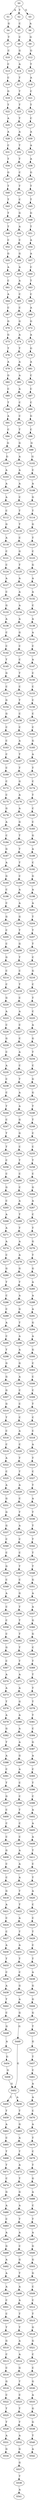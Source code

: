 strict digraph  {
	S0 -> S1 [ label = A ];
	S0 -> S2 [ label = T ];
	S0 -> S3 [ label = G ];
	S1 -> S4 [ label = G ];
	S2 -> S5 [ label = C ];
	S3 -> S6 [ label = A ];
	S4 -> S7 [ label = T ];
	S5 -> S8 [ label = C ];
	S6 -> S9 [ label = G ];
	S7 -> S10 [ label = C ];
	S8 -> S11 [ label = G ];
	S9 -> S12 [ label = G ];
	S10 -> S13 [ label = C ];
	S11 -> S14 [ label = A ];
	S12 -> S15 [ label = T ];
	S13 -> S16 [ label = C ];
	S14 -> S17 [ label = T ];
	S15 -> S18 [ label = A ];
	S16 -> S19 [ label = G ];
	S17 -> S20 [ label = T ];
	S18 -> S21 [ label = C ];
	S19 -> S22 [ label = T ];
	S20 -> S23 [ label = T ];
	S21 -> S24 [ label = T ];
	S22 -> S25 [ label = A ];
	S23 -> S26 [ label = T ];
	S24 -> S27 [ label = C ];
	S25 -> S28 [ label = A ];
	S26 -> S29 [ label = A ];
	S27 -> S30 [ label = A ];
	S28 -> S31 [ label = C ];
	S29 -> S32 [ label = T ];
	S30 -> S33 [ label = A ];
	S31 -> S34 [ label = T ];
	S32 -> S35 [ label = T ];
	S33 -> S36 [ label = A ];
	S34 -> S37 [ label = G ];
	S35 -> S38 [ label = C ];
	S36 -> S39 [ label = G ];
	S37 -> S40 [ label = T ];
	S38 -> S41 [ label = T ];
	S39 -> S42 [ label = T ];
	S40 -> S43 [ label = T ];
	S41 -> S44 [ label = C ];
	S42 -> S45 [ label = T ];
	S43 -> S46 [ label = T ];
	S44 -> S47 [ label = G ];
	S45 -> S48 [ label = G ];
	S46 -> S49 [ label = T ];
	S47 -> S50 [ label = A ];
	S48 -> S51 [ label = T ];
	S49 -> S52 [ label = C ];
	S50 -> S53 [ label = C ];
	S51 -> S54 [ label = A ];
	S52 -> S55 [ label = G ];
	S53 -> S56 [ label = G ];
	S54 -> S57 [ label = A ];
	S55 -> S58 [ label = A ];
	S56 -> S59 [ label = A ];
	S57 -> S60 [ label = C ];
	S58 -> S61 [ label = C ];
	S59 -> S62 [ label = A ];
	S60 -> S63 [ label = T ];
	S61 -> S64 [ label = A ];
	S62 -> S65 [ label = C ];
	S63 -> S66 [ label = C ];
	S64 -> S67 [ label = C ];
	S65 -> S68 [ label = C ];
	S66 -> S69 [ label = A ];
	S67 -> S70 [ label = G ];
	S68 -> S71 [ label = G ];
	S69 -> S72 [ label = G ];
	S70 -> S73 [ label = G ];
	S71 -> S74 [ label = A ];
	S72 -> S75 [ label = A ];
	S73 -> S76 [ label = T ];
	S74 -> S77 [ label = T ];
	S75 -> S78 [ label = G ];
	S76 -> S79 [ label = A ];
	S77 -> S80 [ label = A ];
	S78 -> S81 [ label = A ];
	S79 -> S82 [ label = G ];
	S80 -> S83 [ label = A ];
	S81 -> S84 [ label = C ];
	S82 -> S85 [ label = C ];
	S83 -> S86 [ label = A ];
	S84 -> S87 [ label = C ];
	S85 -> S88 [ label = T ];
	S86 -> S89 [ label = C ];
	S87 -> S90 [ label = C ];
	S88 -> S91 [ label = A ];
	S89 -> S92 [ label = C ];
	S90 -> S93 [ label = G ];
	S91 -> S94 [ label = C ];
	S92 -> S95 [ label = T ];
	S93 -> S96 [ label = C ];
	S94 -> S97 [ label = G ];
	S95 -> S98 [ label = G ];
	S96 -> S99 [ label = G ];
	S97 -> S100 [ label = G ];
	S98 -> S101 [ label = A ];
	S99 -> S102 [ label = G ];
	S100 -> S103 [ label = A ];
	S101 -> S104 [ label = A ];
	S102 -> S105 [ label = C ];
	S103 -> S106 [ label = A ];
	S104 -> S107 [ label = A ];
	S105 -> S108 [ label = A ];
	S106 -> S109 [ label = A ];
	S107 -> S110 [ label = C ];
	S108 -> S111 [ label = G ];
	S109 -> S112 [ label = C ];
	S110 -> S113 [ label = T ];
	S111 -> S114 [ label = T ];
	S112 -> S115 [ label = G ];
	S113 -> S116 [ label = T ];
	S114 -> S117 [ label = G ];
	S115 -> S118 [ label = A ];
	S116 -> S119 [ label = C ];
	S117 -> S120 [ label = T ];
	S118 -> S121 [ label = C ];
	S119 -> S122 [ label = G ];
	S120 -> S123 [ label = C ];
	S121 -> S124 [ label = C ];
	S122 -> S125 [ label = T ];
	S123 -> S126 [ label = G ];
	S124 -> S127 [ label = A ];
	S125 -> S128 [ label = A ];
	S126 -> S129 [ label = A ];
	S127 -> S130 [ label = C ];
	S128 -> S131 [ label = A ];
	S129 -> S132 [ label = A ];
	S130 -> S133 [ label = G ];
	S131 -> S134 [ label = A ];
	S132 -> S135 [ label = C ];
	S133 -> S136 [ label = A ];
	S134 -> S137 [ label = A ];
	S135 -> S138 [ label = A ];
	S136 -> S139 [ label = C ];
	S137 -> S140 [ label = G ];
	S138 -> S141 [ label = A ];
	S139 -> S142 [ label = C ];
	S140 -> S143 [ label = C ];
	S141 -> S144 [ label = C ];
	S142 -> S145 [ label = T ];
	S143 -> S146 [ label = C ];
	S144 -> S147 [ label = A ];
	S145 -> S148 [ label = G ];
	S146 -> S149 [ label = T ];
	S147 -> S150 [ label = C ];
	S148 -> S151 [ label = C ];
	S149 -> S152 [ label = C ];
	S150 -> S153 [ label = C ];
	S151 -> S154 [ label = G ];
	S152 -> S155 [ label = T ];
	S153 -> S156 [ label = C ];
	S154 -> S157 [ label = G ];
	S155 -> S158 [ label = C ];
	S156 -> S159 [ label = C ];
	S157 -> S160 [ label = C ];
	S158 -> S161 [ label = C ];
	S159 -> S162 [ label = C ];
	S160 -> S163 [ label = C ];
	S161 -> S164 [ label = A ];
	S162 -> S165 [ label = G ];
	S163 -> S166 [ label = C ];
	S164 -> S167 [ label = T ];
	S165 -> S168 [ label = A ];
	S166 -> S169 [ label = C ];
	S167 -> S170 [ label = T ];
	S168 -> S171 [ label = T ];
	S169 -> S172 [ label = C ];
	S170 -> S173 [ label = G ];
	S171 -> S174 [ label = C ];
	S172 -> S175 [ label = C ];
	S173 -> S176 [ label = A ];
	S174 -> S177 [ label = T ];
	S175 -> S178 [ label = G ];
	S176 -> S179 [ label = A ];
	S177 -> S180 [ label = C ];
	S178 -> S181 [ label = A ];
	S179 -> S182 [ label = G ];
	S180 -> S183 [ label = C ];
	S181 -> S184 [ label = C ];
	S182 -> S185 [ label = T ];
	S183 -> S186 [ label = G ];
	S184 -> S187 [ label = G ];
	S185 -> S188 [ label = T ];
	S186 -> S189 [ label = A ];
	S187 -> S190 [ label = A ];
	S188 -> S191 [ label = T ];
	S189 -> S192 [ label = C ];
	S190 -> S193 [ label = G ];
	S191 -> S194 [ label = C ];
	S192 -> S195 [ label = G ];
	S193 -> S196 [ label = C ];
	S194 -> S197 [ label = A ];
	S195 -> S198 [ label = A ];
	S196 -> S199 [ label = C ];
	S197 -> S200 [ label = A ];
	S198 -> S201 [ label = A ];
	S199 -> S202 [ label = G ];
	S200 -> S203 [ label = G ];
	S201 -> S204 [ label = T ];
	S202 -> S205 [ label = C ];
	S203 -> S206 [ label = T ];
	S204 -> S207 [ label = T ];
	S205 -> S208 [ label = C ];
	S206 -> S209 [ label = G ];
	S207 -> S210 [ label = T ];
	S208 -> S211 [ label = G ];
	S209 -> S212 [ label = T ];
	S210 -> S213 [ label = C ];
	S211 -> S214 [ label = C ];
	S212 -> S215 [ label = C ];
	S213 -> S216 [ label = G ];
	S214 -> S217 [ label = C ];
	S215 -> S218 [ label = T ];
	S216 -> S219 [ label = C ];
	S217 -> S220 [ label = G ];
	S218 -> S221 [ label = C ];
	S219 -> S222 [ label = T ];
	S220 -> S223 [ label = A ];
	S221 -> S224 [ label = A ];
	S222 -> S225 [ label = C ];
	S223 -> S226 [ label = C ];
	S224 -> S227 [ label = C ];
	S225 -> S228 [ label = A ];
	S226 -> S229 [ label = G ];
	S227 -> S230 [ label = C ];
	S228 -> S231 [ label = G ];
	S229 -> S232 [ label = C ];
	S230 -> S233 [ label = A ];
	S231 -> S234 [ label = T ];
	S232 -> S235 [ label = A ];
	S233 -> S236 [ label = C ];
	S234 -> S237 [ label = C ];
	S235 -> S238 [ label = C ];
	S236 -> S239 [ label = T ];
	S237 -> S240 [ label = G ];
	S238 -> S241 [ label = C ];
	S239 -> S242 [ label = A ];
	S240 -> S243 [ label = G ];
	S241 -> S244 [ label = T ];
	S242 -> S245 [ label = A ];
	S243 -> S246 [ label = T ];
	S244 -> S247 [ label = C ];
	S245 -> S248 [ label = G ];
	S246 -> S249 [ label = T ];
	S247 -> S250 [ label = T ];
	S248 -> S251 [ label = G ];
	S249 -> S252 [ label = C ];
	S250 -> S253 [ label = T ];
	S251 -> S254 [ label = C ];
	S252 -> S255 [ label = C ];
	S253 -> S256 [ label = C ];
	S254 -> S257 [ label = T ];
	S255 -> S258 [ label = T ];
	S256 -> S259 [ label = C ];
	S257 -> S260 [ label = C ];
	S258 -> S261 [ label = C ];
	S259 -> S262 [ label = G ];
	S260 -> S263 [ label = C ];
	S261 -> S264 [ label = G ];
	S262 -> S265 [ label = C ];
	S263 -> S266 [ label = A ];
	S264 -> S267 [ label = A ];
	S265 -> S268 [ label = A ];
	S266 -> S269 [ label = T ];
	S267 -> S270 [ label = C ];
	S268 -> S271 [ label = A ];
	S269 -> S272 [ label = T ];
	S270 -> S273 [ label = T ];
	S271 -> S274 [ label = A ];
	S272 -> S275 [ label = A ];
	S273 -> S276 [ label = G ];
	S274 -> S277 [ label = C ];
	S275 -> S278 [ label = A ];
	S276 -> S279 [ label = T ];
	S277 -> S280 [ label = G ];
	S278 -> S281 [ label = G ];
	S279 -> S282 [ label = G ];
	S280 -> S283 [ label = T ];
	S281 -> S284 [ label = T ];
	S282 -> S285 [ label = A ];
	S283 -> S286 [ label = C ];
	S284 -> S287 [ label = A ];
	S285 -> S288 [ label = A ];
	S286 -> S289 [ label = C ];
	S287 -> S290 [ label = G ];
	S288 -> S291 [ label = A ];
	S289 -> S292 [ label = A ];
	S290 -> S293 [ label = T ];
	S291 -> S294 [ label = G ];
	S292 -> S295 [ label = C ];
	S293 -> S296 [ label = A ];
	S294 -> S297 [ label = A ];
	S295 -> S298 [ label = T ];
	S296 -> S299 [ label = A ];
	S297 -> S300 [ label = G ];
	S298 -> S301 [ label = G ];
	S299 -> S302 [ label = G ];
	S300 -> S303 [ label = C ];
	S301 -> S304 [ label = G ];
	S302 -> S305 [ label = A ];
	S303 -> S306 [ label = C ];
	S304 -> S307 [ label = G ];
	S305 -> S308 [ label = C ];
	S306 -> S309 [ label = C ];
	S307 -> S310 [ label = G ];
	S308 -> S311 [ label = C ];
	S309 -> S312 [ label = T ];
	S310 -> S313 [ label = T ];
	S311 -> S314 [ label = C ];
	S312 -> S315 [ label = C ];
	S313 -> S316 [ label = C ];
	S314 -> S317 [ label = A ];
	S315 -> S318 [ label = C ];
	S316 -> S319 [ label = C ];
	S317 -> S320 [ label = C ];
	S318 -> S321 [ label = A ];
	S319 -> S322 [ label = A ];
	S320 -> S323 [ label = T ];
	S321 -> S324 [ label = T ];
	S322 -> S325 [ label = C ];
	S323 -> S326 [ label = T ];
	S324 -> S327 [ label = C ];
	S325 -> S328 [ label = A ];
	S326 -> S329 [ label = A ];
	S327 -> S330 [ label = T ];
	S328 -> S331 [ label = G ];
	S329 -> S332 [ label = C ];
	S330 -> S333 [ label = A ];
	S331 -> S334 [ label = G ];
	S332 -> S335 [ label = T ];
	S333 -> S336 [ label = T ];
	S334 -> S337 [ label = G ];
	S335 -> S338 [ label = A ];
	S336 -> S339 [ label = T ];
	S337 -> S340 [ label = C ];
	S338 -> S341 [ label = C ];
	S339 -> S342 [ label = T ];
	S340 -> S343 [ label = C ];
	S341 -> S344 [ label = C ];
	S342 -> S345 [ label = T ];
	S343 -> S346 [ label = G ];
	S344 -> S347 [ label = T ];
	S345 -> S348 [ label = T ];
	S346 -> S349 [ label = C ];
	S347 -> S350 [ label = C ];
	S348 -> S351 [ label = G ];
	S349 -> S352 [ label = A ];
	S350 -> S353 [ label = G ];
	S351 -> S354 [ label = A ];
	S352 -> S355 [ label = C ];
	S353 -> S356 [ label = T ];
	S354 -> S357 [ label = A ];
	S355 -> S358 [ label = C ];
	S356 -> S359 [ label = T ];
	S357 -> S360 [ label = G ];
	S358 -> S361 [ label = C ];
	S359 -> S362 [ label = T ];
	S360 -> S363 [ label = G ];
	S361 -> S364 [ label = G ];
	S362 -> S365 [ label = T ];
	S363 -> S366 [ label = C ];
	S364 -> S367 [ label = C ];
	S365 -> S368 [ label = T ];
	S366 -> S369 [ label = T ];
	S367 -> S370 [ label = A ];
	S368 -> S371 [ label = A ];
	S369 -> S372 [ label = T ];
	S370 -> S373 [ label = A ];
	S371 -> S374 [ label = A ];
	S372 -> S375 [ label = T ];
	S373 -> S376 [ label = T ];
	S374 -> S377 [ label = G ];
	S375 -> S378 [ label = T ];
	S376 -> S379 [ label = A ];
	S377 -> S380 [ label = A ];
	S378 -> S381 [ label = T ];
	S379 -> S382 [ label = G ];
	S380 -> S383 [ label = A ];
	S381 -> S384 [ label = C ];
	S382 -> S385 [ label = T ];
	S383 -> S386 [ label = A ];
	S384 -> S387 [ label = G ];
	S385 -> S388 [ label = A ];
	S386 -> S389 [ label = G ];
	S387 -> S390 [ label = A ];
	S388 -> S391 [ label = C ];
	S389 -> S392 [ label = A ];
	S390 -> S393 [ label = C ];
	S391 -> S394 [ label = T ];
	S392 -> S395 [ label = C ];
	S393 -> S396 [ label = T ];
	S394 -> S397 [ label = G ];
	S395 -> S398 [ label = C ];
	S396 -> S399 [ label = C ];
	S397 -> S400 [ label = C ];
	S398 -> S401 [ label = T ];
	S399 -> S402 [ label = A ];
	S400 -> S403 [ label = C ];
	S401 -> S404 [ label = C ];
	S402 -> S405 [ label = A ];
	S403 -> S406 [ label = C ];
	S404 -> S407 [ label = C ];
	S405 -> S408 [ label = A ];
	S406 -> S409 [ label = G ];
	S407 -> S410 [ label = A ];
	S408 -> S411 [ label = T ];
	S409 -> S412 [ label = C ];
	S410 -> S413 [ label = A ];
	S411 -> S414 [ label = C ];
	S412 -> S415 [ label = C ];
	S413 -> S416 [ label = A ];
	S414 -> S417 [ label = T ];
	S415 -> S418 [ label = G ];
	S416 -> S419 [ label = T ];
	S417 -> S420 [ label = A ];
	S418 -> S421 [ label = A ];
	S419 -> S422 [ label = T ];
	S420 -> S423 [ label = C ];
	S421 -> S424 [ label = C ];
	S422 -> S425 [ label = A ];
	S423 -> S426 [ label = C ];
	S424 -> S427 [ label = C ];
	S425 -> S428 [ label = T ];
	S426 -> S429 [ label = T ];
	S427 -> S430 [ label = A ];
	S428 -> S431 [ label = A ];
	S429 -> S432 [ label = C ];
	S430 -> S433 [ label = T ];
	S431 -> S434 [ label = T ];
	S432 -> S435 [ label = T ];
	S433 -> S436 [ label = C ];
	S434 -> S437 [ label = C ];
	S435 -> S438 [ label = A ];
	S436 -> S439 [ label = A ];
	S437 -> S440 [ label = G ];
	S438 -> S441 [ label = G ];
	S439 -> S442 [ label = T ];
	S440 -> S443 [ label = A ];
	S441 -> S444 [ label = G ];
	S442 -> S445 [ label = C ];
	S443 -> S446 [ label = G ];
	S444 -> S447 [ label = G ];
	S445 -> S448 [ label = G ];
	S446 -> S449 [ label = G ];
	S447 -> S450 [ label = T ];
	S448 -> S451 [ label = A ];
	S449 -> S452 [ label = G ];
	S450 -> S453 [ label = G ];
	S451 -> S454 [ label = G ];
	S452 -> S455 [ label = C ];
	S452 -> S456 [ label = A ];
	S453 -> S457 [ label = T ];
	S454 -> S458 [ label = G ];
	S455 -> S459 [ label = T ];
	S456 -> S460 [ label = T ];
	S457 -> S461 [ label = C ];
	S458 -> S452 [ label = G ];
	S459 -> S462 [ label = A ];
	S460 -> S463 [ label = G ];
	S461 -> S464 [ label = A ];
	S462 -> S465 [ label = C ];
	S463 -> S466 [ label = A ];
	S464 -> S467 [ label = A ];
	S465 -> S468 [ label = T ];
	S466 -> S469 [ label = T ];
	S467 -> S470 [ label = C ];
	S468 -> S471 [ label = T ];
	S469 -> S472 [ label = A ];
	S470 -> S473 [ label = A ];
	S471 -> S474 [ label = C ];
	S472 -> S475 [ label = T ];
	S473 -> S476 [ label = T ];
	S474 -> S477 [ label = G ];
	S475 -> S478 [ label = G ];
	S476 -> S479 [ label = C ];
	S477 -> S480 [ label = A ];
	S478 -> S481 [ label = A ];
	S479 -> S482 [ label = T ];
	S480 -> S483 [ label = C ];
	S481 -> S484 [ label = T ];
	S482 -> S485 [ label = G ];
	S483 -> S486 [ label = A ];
	S484 -> S487 [ label = A ];
	S485 -> S488 [ label = A ];
	S486 -> S489 [ label = G ];
	S487 -> S490 [ label = C ];
	S488 -> S491 [ label = C ];
	S489 -> S492 [ label = A ];
	S490 -> S493 [ label = G ];
	S491 -> S494 [ label = T ];
	S492 -> S495 [ label = A ];
	S493 -> S496 [ label = T ];
	S494 -> S497 [ label = A ];
	S495 -> S498 [ label = A ];
	S496 -> S499 [ label = A ];
	S497 -> S500 [ label = G ];
	S498 -> S501 [ label = C ];
	S499 -> S502 [ label = A ];
	S500 -> S503 [ label = G ];
	S501 -> S504 [ label = C ];
	S502 -> S505 [ label = T ];
	S503 -> S506 [ label = G ];
	S504 -> S507 [ label = T ];
	S505 -> S508 [ label = T ];
	S506 -> S509 [ label = C ];
	S507 -> S510 [ label = G ];
	S508 -> S511 [ label = A ];
	S509 -> S512 [ label = C ];
	S510 -> S513 [ label = C ];
	S511 -> S514 [ label = A ];
	S512 -> S515 [ label = T ];
	S513 -> S516 [ label = C ];
	S514 -> S517 [ label = G ];
	S515 -> S518 [ label = G ];
	S516 -> S519 [ label = G ];
	S517 -> S520 [ label = T ];
	S518 -> S521 [ label = G ];
	S519 -> S522 [ label = C ];
	S520 -> S523 [ label = C ];
	S521 -> S524 [ label = C ];
	S522 -> S525 [ label = T ];
	S523 -> S526 [ label = T ];
	S524 -> S527 [ label = C ];
	S525 -> S528 [ label = T ];
	S526 -> S529 [ label = T ];
	S527 -> S530 [ label = G ];
	S528 -> S531 [ label = A ];
	S529 -> S532 [ label = A ];
	S530 -> S533 [ label = A ];
	S531 -> S534 [ label = G ];
	S532 -> S535 [ label = G ];
	S533 -> S536 [ label = G ];
	S535 -> S537 [ label = G ];
	S536 -> S538 [ label = G ];
	S537 -> S539 [ label = T ];
	S538 -> S540 [ label = T ];
	S539 -> S541 [ label = A ];
	S540 -> S542 [ label = A ];
}

